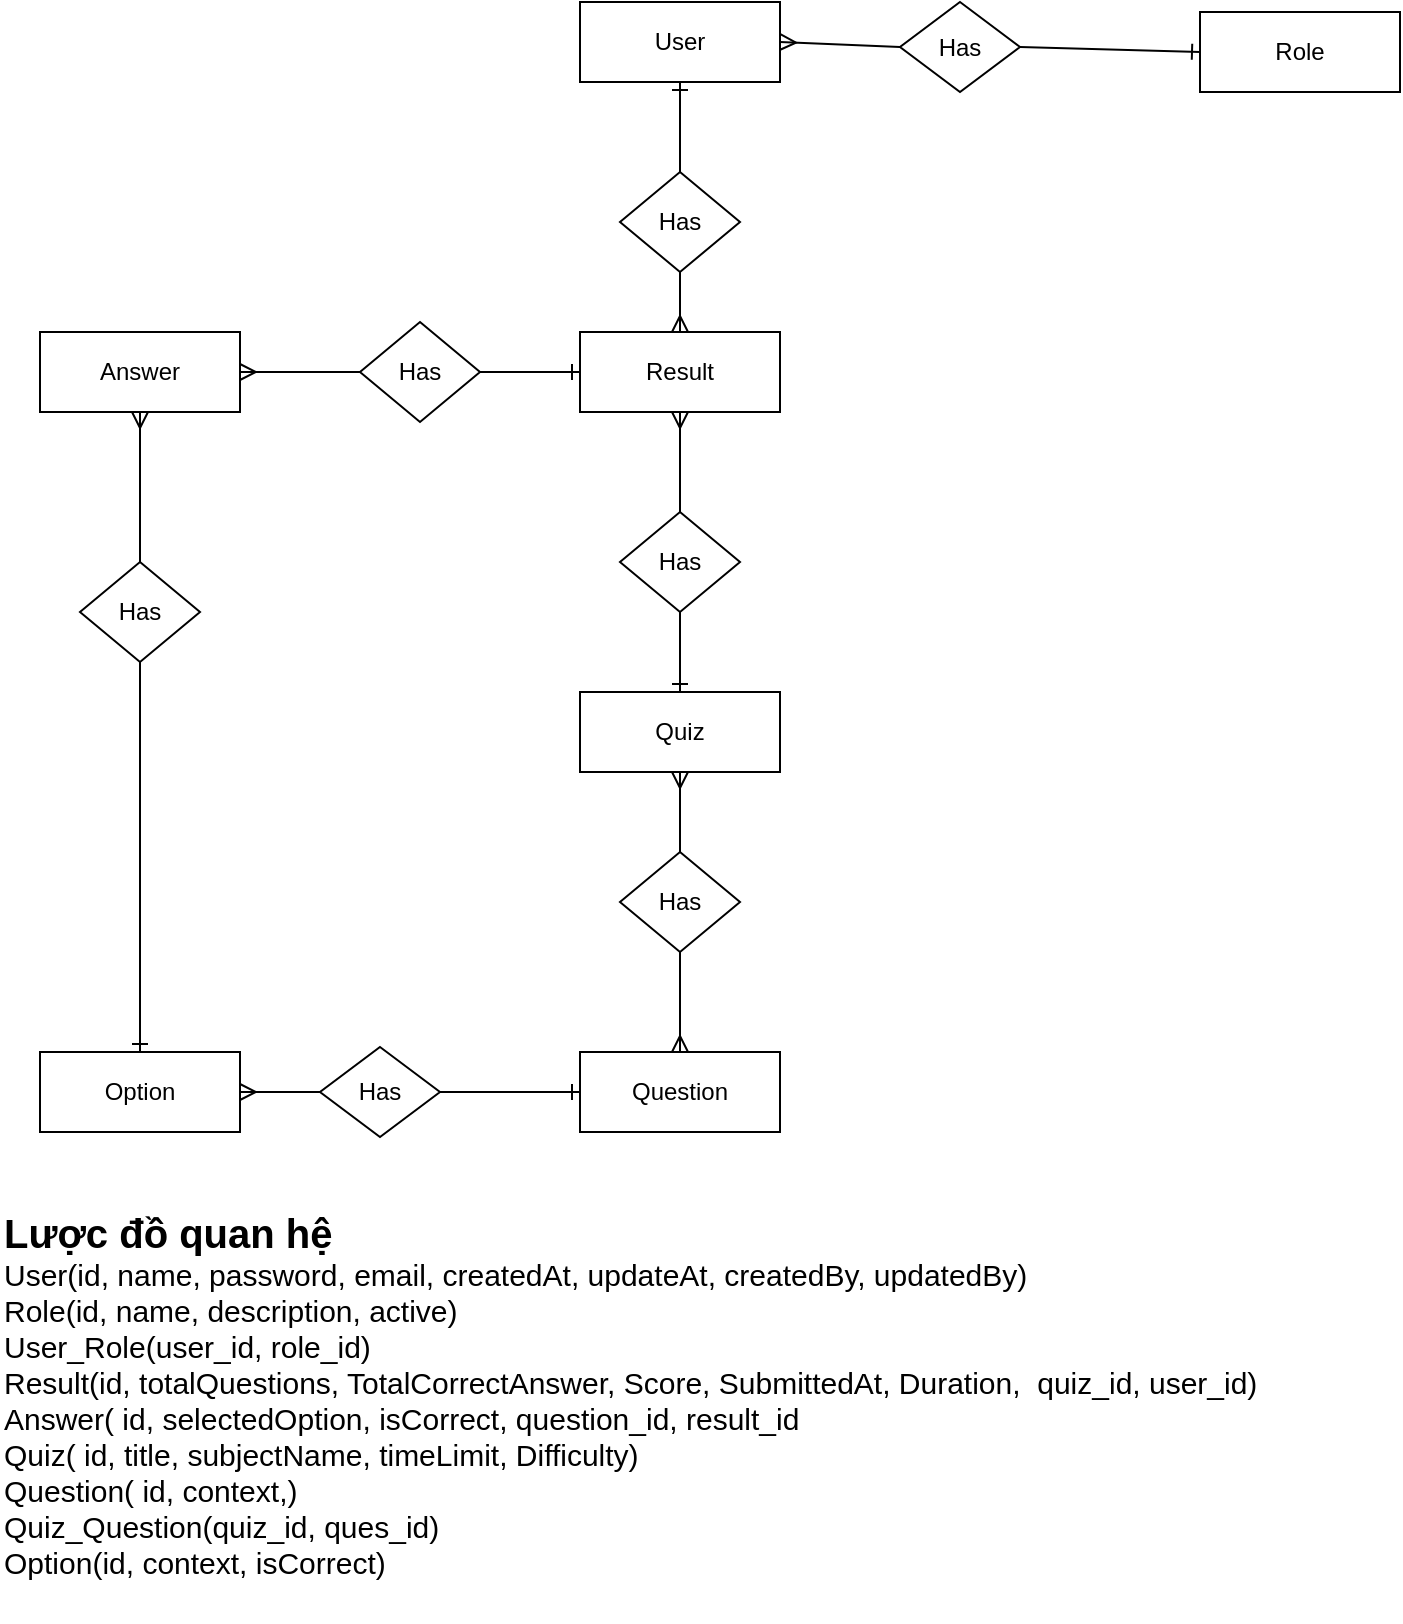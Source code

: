 <mxfile version="27.0.9">
  <diagram name="Page-1" id="9f5ZRjzQRdRZXJlY1e4z">
    <mxGraphModel dx="1042" dy="674" grid="1" gridSize="10" guides="1" tooltips="1" connect="1" arrows="1" fold="1" page="1" pageScale="1" pageWidth="850" pageHeight="1100" math="0" shadow="0">
      <root>
        <mxCell id="0" />
        <mxCell id="1" parent="0" />
        <mxCell id="FEBbziZ_7G5p8KWpaszH-3" value="Question" style="whiteSpace=wrap;html=1;align=center;" parent="1" vertex="1">
          <mxGeometry x="340" y="540" width="100" height="40" as="geometry" />
        </mxCell>
        <mxCell id="FEBbziZ_7G5p8KWpaszH-4" value="Quiz" style="whiteSpace=wrap;html=1;align=center;" parent="1" vertex="1">
          <mxGeometry x="340" y="360" width="100" height="40" as="geometry" />
        </mxCell>
        <mxCell id="FEBbziZ_7G5p8KWpaszH-5" value="User" style="whiteSpace=wrap;html=1;align=center;" parent="1" vertex="1">
          <mxGeometry x="340" y="15" width="100" height="40" as="geometry" />
        </mxCell>
        <mxCell id="FEBbziZ_7G5p8KWpaszH-6" value="Answer" style="whiteSpace=wrap;html=1;align=center;" parent="1" vertex="1">
          <mxGeometry x="70" y="180" width="100" height="40" as="geometry" />
        </mxCell>
        <mxCell id="FEBbziZ_7G5p8KWpaszH-7" value="Role" style="whiteSpace=wrap;html=1;align=center;" parent="1" vertex="1">
          <mxGeometry x="650" y="20" width="100" height="40" as="geometry" />
        </mxCell>
        <mxCell id="FEBbziZ_7G5p8KWpaszH-10" value="Result" style="whiteSpace=wrap;html=1;align=center;" parent="1" vertex="1">
          <mxGeometry x="340" y="180" width="100" height="40" as="geometry" />
        </mxCell>
        <mxCell id="FEBbziZ_7G5p8KWpaszH-11" value="" style="endArrow=ERmany;html=1;rounded=0;endFill=0;entryX=0.5;entryY=0;entryDx=0;entryDy=0;exitX=0.5;exitY=1;exitDx=0;exitDy=0;" parent="1" source="FEBbziZ_7G5p8KWpaszH-13" target="FEBbziZ_7G5p8KWpaszH-10" edge="1">
          <mxGeometry width="50" height="50" relative="1" as="geometry">
            <mxPoint x="460" y="130" as="sourcePoint" />
            <mxPoint x="330" y="160" as="targetPoint" />
          </mxGeometry>
        </mxCell>
        <mxCell id="FEBbziZ_7G5p8KWpaszH-12" value="" style="endArrow=ERone;html=1;rounded=0;endFill=0;exitX=0.5;exitY=0;exitDx=0;exitDy=0;entryX=0.5;entryY=1;entryDx=0;entryDy=0;" parent="1" source="FEBbziZ_7G5p8KWpaszH-13" target="FEBbziZ_7G5p8KWpaszH-5" edge="1">
          <mxGeometry width="50" height="50" relative="1" as="geometry">
            <mxPoint x="460" y="200" as="sourcePoint" />
            <mxPoint x="490" y="300" as="targetPoint" />
          </mxGeometry>
        </mxCell>
        <mxCell id="FEBbziZ_7G5p8KWpaszH-13" value="Has" style="shape=rhombus;perimeter=rhombusPerimeter;whiteSpace=wrap;html=1;align=center;" parent="1" vertex="1">
          <mxGeometry x="360" y="100" width="60" height="50" as="geometry" />
        </mxCell>
        <mxCell id="FEBbziZ_7G5p8KWpaszH-18" value="" style="endArrow=ERmany;html=1;rounded=0;endFill=0;entryX=0.5;entryY=1;entryDx=0;entryDy=0;exitX=0.5;exitY=0;exitDx=0;exitDy=0;" parent="1" source="FEBbziZ_7G5p8KWpaszH-20" target="FEBbziZ_7G5p8KWpaszH-10" edge="1">
          <mxGeometry width="50" height="50" relative="1" as="geometry">
            <mxPoint x="615" y="330" as="sourcePoint" />
            <mxPoint x="545" y="380" as="targetPoint" />
          </mxGeometry>
        </mxCell>
        <mxCell id="FEBbziZ_7G5p8KWpaszH-19" value="" style="endArrow=ERone;html=1;rounded=0;endFill=0;exitX=0.5;exitY=1;exitDx=0;exitDy=0;entryX=0.5;entryY=0;entryDx=0;entryDy=0;" parent="1" source="FEBbziZ_7G5p8KWpaszH-20" target="FEBbziZ_7G5p8KWpaszH-4" edge="1">
          <mxGeometry width="50" height="50" relative="1" as="geometry">
            <mxPoint x="615" y="400" as="sourcePoint" />
            <mxPoint x="335" y="300" as="targetPoint" />
          </mxGeometry>
        </mxCell>
        <mxCell id="FEBbziZ_7G5p8KWpaszH-20" value="Has" style="shape=rhombus;perimeter=rhombusPerimeter;whiteSpace=wrap;html=1;align=center;" parent="1" vertex="1">
          <mxGeometry x="360" y="270" width="60" height="50" as="geometry" />
        </mxCell>
        <mxCell id="FEBbziZ_7G5p8KWpaszH-23" value="" style="endArrow=ERmany;html=1;rounded=0;endFill=0;entryX=0.5;entryY=0;entryDx=0;entryDy=0;exitX=0.5;exitY=1;exitDx=0;exitDy=0;" parent="1" source="FEBbziZ_7G5p8KWpaszH-25" target="FEBbziZ_7G5p8KWpaszH-3" edge="1">
          <mxGeometry width="50" height="50" relative="1" as="geometry">
            <mxPoint x="495" y="575" as="sourcePoint" />
            <mxPoint x="270" y="465" as="targetPoint" />
          </mxGeometry>
        </mxCell>
        <mxCell id="FEBbziZ_7G5p8KWpaszH-24" value="" style="endArrow=ERmany;html=1;rounded=0;endFill=0;exitX=0.5;exitY=0;exitDx=0;exitDy=0;entryX=0.5;entryY=1;entryDx=0;entryDy=0;" parent="1" source="FEBbziZ_7G5p8KWpaszH-25" target="FEBbziZ_7G5p8KWpaszH-4" edge="1">
          <mxGeometry width="50" height="50" relative="1" as="geometry">
            <mxPoint x="495" y="645" as="sourcePoint" />
            <mxPoint x="340" y="445" as="targetPoint" />
          </mxGeometry>
        </mxCell>
        <mxCell id="FEBbziZ_7G5p8KWpaszH-25" value="Has" style="shape=rhombus;perimeter=rhombusPerimeter;whiteSpace=wrap;html=1;align=center;" parent="1" vertex="1">
          <mxGeometry x="360" y="440" width="60" height="50" as="geometry" />
        </mxCell>
        <mxCell id="FEBbziZ_7G5p8KWpaszH-29" value="" style="endArrow=ERmany;html=1;rounded=0;endFill=0;entryX=1;entryY=0.5;entryDx=0;entryDy=0;exitX=0;exitY=0.5;exitDx=0;exitDy=0;" parent="1" source="FEBbziZ_7G5p8KWpaszH-31" target="FEBbziZ_7G5p8KWpaszH-5" edge="1">
          <mxGeometry width="50" height="50" relative="1" as="geometry">
            <mxPoint x="770" y="325" as="sourcePoint" />
            <mxPoint x="430" y="85" as="targetPoint" />
          </mxGeometry>
        </mxCell>
        <mxCell id="FEBbziZ_7G5p8KWpaszH-30" value="" style="endArrow=ERone;html=1;rounded=0;endFill=0;exitX=1;exitY=0.5;exitDx=0;exitDy=0;entryX=0;entryY=0.5;entryDx=0;entryDy=0;" parent="1" source="FEBbziZ_7G5p8KWpaszH-31" target="FEBbziZ_7G5p8KWpaszH-7" edge="1">
          <mxGeometry width="50" height="50" relative="1" as="geometry">
            <mxPoint x="770" y="395" as="sourcePoint" />
            <mxPoint x="670" y="85" as="targetPoint" />
          </mxGeometry>
        </mxCell>
        <mxCell id="FEBbziZ_7G5p8KWpaszH-31" value="Has" style="shape=rhombus;perimeter=rhombusPerimeter;whiteSpace=wrap;html=1;align=center;" parent="1" vertex="1">
          <mxGeometry x="500" y="15" width="60" height="45" as="geometry" />
        </mxCell>
        <mxCell id="FEBbziZ_7G5p8KWpaszH-34" value="" style="endArrow=ERmany;html=1;rounded=0;endFill=0;entryX=1;entryY=0.5;entryDx=0;entryDy=0;exitX=0;exitY=0.5;exitDx=0;exitDy=0;" parent="1" source="FEBbziZ_7G5p8KWpaszH-36" target="FEBbziZ_7G5p8KWpaszH-6" edge="1">
          <mxGeometry width="50" height="50" relative="1" as="geometry">
            <mxPoint x="280" y="100" as="sourcePoint" />
            <mxPoint x="210" y="150" as="targetPoint" />
          </mxGeometry>
        </mxCell>
        <mxCell id="FEBbziZ_7G5p8KWpaszH-35" value="" style="endArrow=ERone;html=1;rounded=0;endFill=0;exitX=1;exitY=0.5;exitDx=0;exitDy=0;entryX=0;entryY=0.5;entryDx=0;entryDy=0;" parent="1" source="FEBbziZ_7G5p8KWpaszH-36" target="FEBbziZ_7G5p8KWpaszH-10" edge="1">
          <mxGeometry width="50" height="50" relative="1" as="geometry">
            <mxPoint x="280" y="170" as="sourcePoint" />
            <mxPoint x="210" y="20" as="targetPoint" />
          </mxGeometry>
        </mxCell>
        <mxCell id="FEBbziZ_7G5p8KWpaszH-36" value="Has" style="shape=rhombus;perimeter=rhombusPerimeter;whiteSpace=wrap;html=1;align=center;" parent="1" vertex="1">
          <mxGeometry x="230" y="175" width="60" height="50" as="geometry" />
        </mxCell>
        <mxCell id="FEBbziZ_7G5p8KWpaszH-44" value="" style="endArrow=ERmany;html=1;rounded=0;endFill=0;entryX=0.5;entryY=1;entryDx=0;entryDy=0;exitX=0.5;exitY=0;exitDx=0;exitDy=0;" parent="1" source="FEBbziZ_7G5p8KWpaszH-46" target="FEBbziZ_7G5p8KWpaszH-6" edge="1">
          <mxGeometry width="50" height="50" relative="1" as="geometry">
            <mxPoint x="220" y="450" as="sourcePoint" />
            <mxPoint x="110" y="550" as="targetPoint" />
          </mxGeometry>
        </mxCell>
        <mxCell id="FEBbziZ_7G5p8KWpaszH-45" value="" style="endArrow=ERone;html=1;rounded=0;endFill=0;exitX=0.5;exitY=1;exitDx=0;exitDy=0;entryX=0.5;entryY=0;entryDx=0;entryDy=0;" parent="1" source="FEBbziZ_7G5p8KWpaszH-46" target="FEBbziZ_7G5p8KWpaszH-48" edge="1">
          <mxGeometry width="50" height="50" relative="1" as="geometry">
            <mxPoint x="210" y="280" as="sourcePoint" />
            <mxPoint x="300" y="360" as="targetPoint" />
          </mxGeometry>
        </mxCell>
        <mxCell id="FEBbziZ_7G5p8KWpaszH-46" value="Has" style="shape=rhombus;perimeter=rhombusPerimeter;whiteSpace=wrap;html=1;align=center;" parent="1" vertex="1">
          <mxGeometry x="90" y="295" width="60" height="50" as="geometry" />
        </mxCell>
        <mxCell id="FEBbziZ_7G5p8KWpaszH-47" value="&lt;font style=&quot;&quot;&gt;&lt;b style=&quot;&quot;&gt;&lt;font style=&quot;font-size: 20px;&quot;&gt;Lược đồ quan hệ&lt;/font&gt;&lt;/b&gt;&lt;br&gt;&lt;/font&gt;&lt;div&gt;&lt;font style=&quot;font-size: 15px;&quot;&gt;User(id, name, password, email, createdAt, updateAt, createdBy, updatedBy)&lt;/font&gt;&lt;/div&gt;&lt;div&gt;&lt;font style=&quot;font-size: 15px;&quot;&gt;Role(id, name, description, active)&lt;/font&gt;&lt;/div&gt;&lt;div&gt;&lt;font style=&quot;font-size: 15px;&quot;&gt;User_Role(user_id, role_id)&lt;/font&gt;&lt;/div&gt;&lt;div&gt;&lt;font style=&quot;font-size: 15px;&quot;&gt;Result(id, totalQuestions, TotalCorrectAnswer, Score, SubmittedAt, Duration,&amp;nbsp; quiz_id, user_id)&lt;/font&gt;&lt;/div&gt;&lt;div&gt;&lt;font style=&quot;font-size: 15px;&quot;&gt;Answer( id, selectedOption, isCorrect, question_id, result_id&lt;/font&gt;&lt;/div&gt;&lt;div&gt;&lt;font style=&quot;font-size: 15px;&quot;&gt;Quiz( id, title, subjectName, timeLimit, Difficulty)&lt;/font&gt;&lt;/div&gt;&lt;div&gt;&lt;font style=&quot;font-size: 15px;&quot;&gt;Question( id, context,)&lt;/font&gt;&lt;/div&gt;&lt;div&gt;&lt;font style=&quot;font-size: 15px;&quot;&gt;Quiz_Question(quiz_id, ques_id)&lt;/font&gt;&lt;/div&gt;&lt;div&gt;&lt;font style=&quot;font-size: 15px;&quot;&gt;Option(id, context, isCorrect)&lt;/font&gt;&lt;/div&gt;&lt;div&gt;&lt;font style=&quot;font-size: 14px;&quot;&gt;&lt;br&gt;&lt;/font&gt;&lt;/div&gt;" style="text;html=1;align=left;verticalAlign=middle;resizable=0;points=[];autosize=1;strokeColor=none;fillColor=none;spacingTop=-1;" parent="1" vertex="1">
          <mxGeometry x="50" y="615" width="650" height="210" as="geometry" />
        </mxCell>
        <mxCell id="FEBbziZ_7G5p8KWpaszH-48" value="Option" style="whiteSpace=wrap;html=1;align=center;" parent="1" vertex="1">
          <mxGeometry x="70" y="540" width="100" height="40" as="geometry" />
        </mxCell>
        <mxCell id="FEBbziZ_7G5p8KWpaszH-50" value="" style="endArrow=ERmany;html=1;rounded=0;endFill=0;entryX=1;entryY=0.5;entryDx=0;entryDy=0;exitX=0;exitY=0.5;exitDx=0;exitDy=0;" parent="1" source="FEBbziZ_7G5p8KWpaszH-51" target="FEBbziZ_7G5p8KWpaszH-48" edge="1">
          <mxGeometry width="50" height="50" relative="1" as="geometry">
            <mxPoint x="190" y="483" as="sourcePoint" />
            <mxPoint x="20" y="328" as="targetPoint" />
          </mxGeometry>
        </mxCell>
        <mxCell id="FEBbziZ_7G5p8KWpaszH-51" value="Has" style="shape=rhombus;perimeter=rhombusPerimeter;whiteSpace=wrap;html=1;align=center;" parent="1" vertex="1">
          <mxGeometry x="210" y="537.5" width="60" height="45" as="geometry" />
        </mxCell>
        <mxCell id="FEBbziZ_7G5p8KWpaszH-53" value="" style="endArrow=ERone;html=1;rounded=0;endFill=0;exitX=1;exitY=0.5;exitDx=0;exitDy=0;entryX=0;entryY=0.5;entryDx=0;entryDy=0;" parent="1" source="FEBbziZ_7G5p8KWpaszH-51" target="FEBbziZ_7G5p8KWpaszH-3" edge="1">
          <mxGeometry width="50" height="50" relative="1" as="geometry">
            <mxPoint x="-40" y="358" as="sourcePoint" />
            <mxPoint x="330" y="543" as="targetPoint" />
          </mxGeometry>
        </mxCell>
      </root>
    </mxGraphModel>
  </diagram>
</mxfile>
